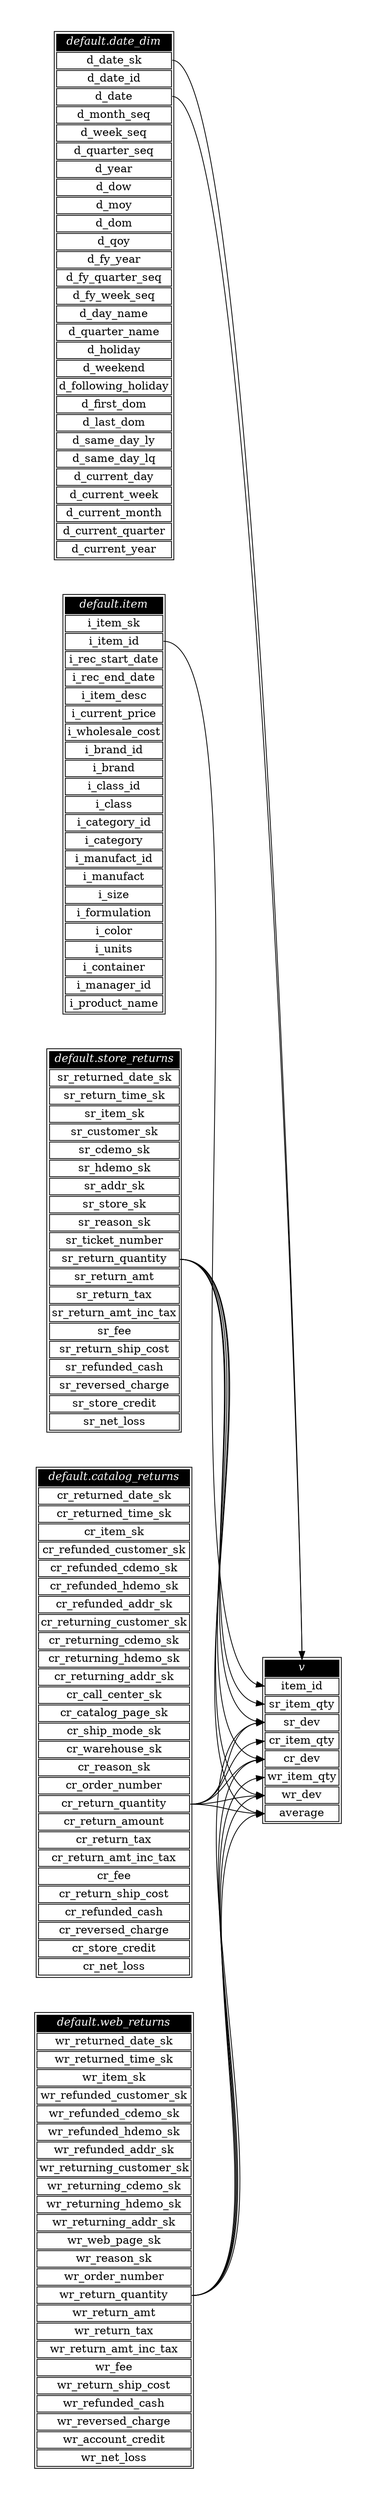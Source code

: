 // Automatically generated by TPCDSFlowTestSuite


digraph {
  graph [pad="0.5" nodesep="0.5" ranksep="1" fontname="Helvetica" rankdir=LR];
  node [shape=plaintext]

  
"default.catalog_returns" [color="black" label=<
<table>
  <tr><td bgcolor="black" port="nodeName"><i><font color="white">default.catalog_returns</font></i></td></tr>
  <tr><td port="0">cr_returned_date_sk</td></tr>
<tr><td port="1">cr_returned_time_sk</td></tr>
<tr><td port="2">cr_item_sk</td></tr>
<tr><td port="3">cr_refunded_customer_sk</td></tr>
<tr><td port="4">cr_refunded_cdemo_sk</td></tr>
<tr><td port="5">cr_refunded_hdemo_sk</td></tr>
<tr><td port="6">cr_refunded_addr_sk</td></tr>
<tr><td port="7">cr_returning_customer_sk</td></tr>
<tr><td port="8">cr_returning_cdemo_sk</td></tr>
<tr><td port="9">cr_returning_hdemo_sk</td></tr>
<tr><td port="10">cr_returning_addr_sk</td></tr>
<tr><td port="11">cr_call_center_sk</td></tr>
<tr><td port="12">cr_catalog_page_sk</td></tr>
<tr><td port="13">cr_ship_mode_sk</td></tr>
<tr><td port="14">cr_warehouse_sk</td></tr>
<tr><td port="15">cr_reason_sk</td></tr>
<tr><td port="16">cr_order_number</td></tr>
<tr><td port="17">cr_return_quantity</td></tr>
<tr><td port="18">cr_return_amount</td></tr>
<tr><td port="19">cr_return_tax</td></tr>
<tr><td port="20">cr_return_amt_inc_tax</td></tr>
<tr><td port="21">cr_fee</td></tr>
<tr><td port="22">cr_return_ship_cost</td></tr>
<tr><td port="23">cr_refunded_cash</td></tr>
<tr><td port="24">cr_reversed_charge</td></tr>
<tr><td port="25">cr_store_credit</td></tr>
<tr><td port="26">cr_net_loss</td></tr>
</table>>];
     

"default.date_dim" [color="black" label=<
<table>
  <tr><td bgcolor="black" port="nodeName"><i><font color="white">default.date_dim</font></i></td></tr>
  <tr><td port="0">d_date_sk</td></tr>
<tr><td port="1">d_date_id</td></tr>
<tr><td port="2">d_date</td></tr>
<tr><td port="3">d_month_seq</td></tr>
<tr><td port="4">d_week_seq</td></tr>
<tr><td port="5">d_quarter_seq</td></tr>
<tr><td port="6">d_year</td></tr>
<tr><td port="7">d_dow</td></tr>
<tr><td port="8">d_moy</td></tr>
<tr><td port="9">d_dom</td></tr>
<tr><td port="10">d_qoy</td></tr>
<tr><td port="11">d_fy_year</td></tr>
<tr><td port="12">d_fy_quarter_seq</td></tr>
<tr><td port="13">d_fy_week_seq</td></tr>
<tr><td port="14">d_day_name</td></tr>
<tr><td port="15">d_quarter_name</td></tr>
<tr><td port="16">d_holiday</td></tr>
<tr><td port="17">d_weekend</td></tr>
<tr><td port="18">d_following_holiday</td></tr>
<tr><td port="19">d_first_dom</td></tr>
<tr><td port="20">d_last_dom</td></tr>
<tr><td port="21">d_same_day_ly</td></tr>
<tr><td port="22">d_same_day_lq</td></tr>
<tr><td port="23">d_current_day</td></tr>
<tr><td port="24">d_current_week</td></tr>
<tr><td port="25">d_current_month</td></tr>
<tr><td port="26">d_current_quarter</td></tr>
<tr><td port="27">d_current_year</td></tr>
</table>>];
     

"default.item" [color="black" label=<
<table>
  <tr><td bgcolor="black" port="nodeName"><i><font color="white">default.item</font></i></td></tr>
  <tr><td port="0">i_item_sk</td></tr>
<tr><td port="1">i_item_id</td></tr>
<tr><td port="2">i_rec_start_date</td></tr>
<tr><td port="3">i_rec_end_date</td></tr>
<tr><td port="4">i_item_desc</td></tr>
<tr><td port="5">i_current_price</td></tr>
<tr><td port="6">i_wholesale_cost</td></tr>
<tr><td port="7">i_brand_id</td></tr>
<tr><td port="8">i_brand</td></tr>
<tr><td port="9">i_class_id</td></tr>
<tr><td port="10">i_class</td></tr>
<tr><td port="11">i_category_id</td></tr>
<tr><td port="12">i_category</td></tr>
<tr><td port="13">i_manufact_id</td></tr>
<tr><td port="14">i_manufact</td></tr>
<tr><td port="15">i_size</td></tr>
<tr><td port="16">i_formulation</td></tr>
<tr><td port="17">i_color</td></tr>
<tr><td port="18">i_units</td></tr>
<tr><td port="19">i_container</td></tr>
<tr><td port="20">i_manager_id</td></tr>
<tr><td port="21">i_product_name</td></tr>
</table>>];
     

"default.store_returns" [color="black" label=<
<table>
  <tr><td bgcolor="black" port="nodeName"><i><font color="white">default.store_returns</font></i></td></tr>
  <tr><td port="0">sr_returned_date_sk</td></tr>
<tr><td port="1">sr_return_time_sk</td></tr>
<tr><td port="2">sr_item_sk</td></tr>
<tr><td port="3">sr_customer_sk</td></tr>
<tr><td port="4">sr_cdemo_sk</td></tr>
<tr><td port="5">sr_hdemo_sk</td></tr>
<tr><td port="6">sr_addr_sk</td></tr>
<tr><td port="7">sr_store_sk</td></tr>
<tr><td port="8">sr_reason_sk</td></tr>
<tr><td port="9">sr_ticket_number</td></tr>
<tr><td port="10">sr_return_quantity</td></tr>
<tr><td port="11">sr_return_amt</td></tr>
<tr><td port="12">sr_return_tax</td></tr>
<tr><td port="13">sr_return_amt_inc_tax</td></tr>
<tr><td port="14">sr_fee</td></tr>
<tr><td port="15">sr_return_ship_cost</td></tr>
<tr><td port="16">sr_refunded_cash</td></tr>
<tr><td port="17">sr_reversed_charge</td></tr>
<tr><td port="18">sr_store_credit</td></tr>
<tr><td port="19">sr_net_loss</td></tr>
</table>>];
     

"default.web_returns" [color="black" label=<
<table>
  <tr><td bgcolor="black" port="nodeName"><i><font color="white">default.web_returns</font></i></td></tr>
  <tr><td port="0">wr_returned_date_sk</td></tr>
<tr><td port="1">wr_returned_time_sk</td></tr>
<tr><td port="2">wr_item_sk</td></tr>
<tr><td port="3">wr_refunded_customer_sk</td></tr>
<tr><td port="4">wr_refunded_cdemo_sk</td></tr>
<tr><td port="5">wr_refunded_hdemo_sk</td></tr>
<tr><td port="6">wr_refunded_addr_sk</td></tr>
<tr><td port="7">wr_returning_customer_sk</td></tr>
<tr><td port="8">wr_returning_cdemo_sk</td></tr>
<tr><td port="9">wr_returning_hdemo_sk</td></tr>
<tr><td port="10">wr_returning_addr_sk</td></tr>
<tr><td port="11">wr_web_page_sk</td></tr>
<tr><td port="12">wr_reason_sk</td></tr>
<tr><td port="13">wr_order_number</td></tr>
<tr><td port="14">wr_return_quantity</td></tr>
<tr><td port="15">wr_return_amt</td></tr>
<tr><td port="16">wr_return_tax</td></tr>
<tr><td port="17">wr_return_amt_inc_tax</td></tr>
<tr><td port="18">wr_fee</td></tr>
<tr><td port="19">wr_return_ship_cost</td></tr>
<tr><td port="20">wr_refunded_cash</td></tr>
<tr><td port="21">wr_reversed_charge</td></tr>
<tr><td port="22">wr_account_credit</td></tr>
<tr><td port="23">wr_net_loss</td></tr>
</table>>];
     

"v" [color="black" label=<
<table>
  <tr><td bgcolor="black" port="nodeName"><i><font color="white">v</font></i></td></tr>
  <tr><td port="0">item_id</td></tr>
<tr><td port="1">sr_item_qty</td></tr>
<tr><td port="2">sr_dev</td></tr>
<tr><td port="3">cr_item_qty</td></tr>
<tr><td port="4">cr_dev</td></tr>
<tr><td port="5">wr_item_qty</td></tr>
<tr><td port="6">wr_dev</td></tr>
<tr><td port="7">average</td></tr>
</table>>];
     
  "default.catalog_returns":17 -> "v":2
"default.catalog_returns":17 -> "v":3
"default.catalog_returns":17 -> "v":4
"default.catalog_returns":17 -> "v":6
"default.catalog_returns":17 -> "v":7
"default.date_dim":0 -> "v":nodeName
"default.date_dim":2 -> "v":nodeName
"default.item":1 -> "v":0
"default.store_returns":10 -> "v":1
"default.store_returns":10 -> "v":2
"default.store_returns":10 -> "v":4
"default.store_returns":10 -> "v":6
"default.store_returns":10 -> "v":7
"default.web_returns":14 -> "v":2
"default.web_returns":14 -> "v":4
"default.web_returns":14 -> "v":5
"default.web_returns":14 -> "v":6
"default.web_returns":14 -> "v":7
}
       
